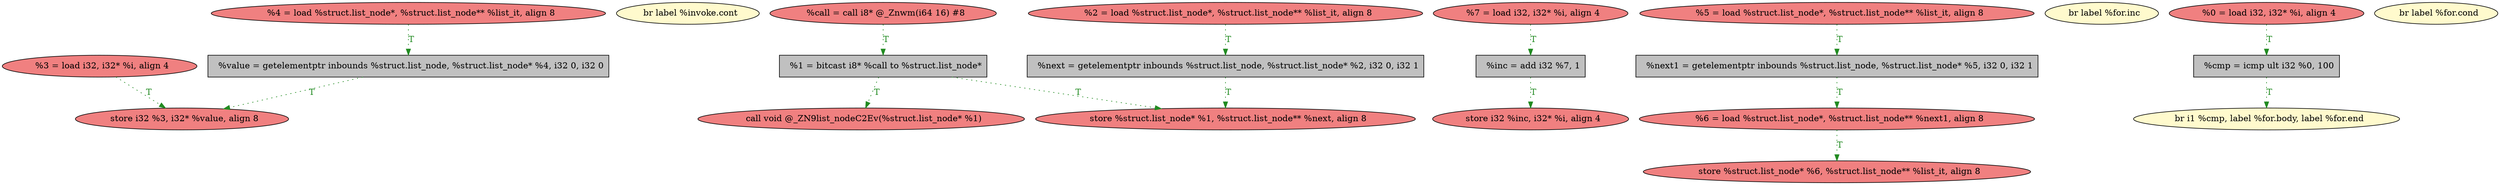 
digraph G {


node1107 [fillcolor=lightcoral,label="  store i32 %3, i32* %value, align 8",shape=ellipse,style=filled ]
node1106 [fillcolor=lemonchiffon,label="  br label %invoke.cont",shape=ellipse,style=filled ]
node1104 [fillcolor=lightcoral,label="  %3 = load i32, i32* %i, align 4",shape=ellipse,style=filled ]
node1102 [fillcolor=lightcoral,label="  store %struct.list_node* %1, %struct.list_node** %next, align 8",shape=ellipse,style=filled ]
node1103 [fillcolor=lightcoral,label="  %7 = load i32, i32* %i, align 4",shape=ellipse,style=filled ]
node1101 [fillcolor=grey,label="  %1 = bitcast i8* %call to %struct.list_node*",shape=rectangle,style=filled ]
node1090 [fillcolor=lightcoral,label="  %4 = load %struct.list_node*, %struct.list_node** %list_it, align 8",shape=ellipse,style=filled ]
node1087 [fillcolor=lightcoral,label="  store %struct.list_node* %6, %struct.list_node** %list_it, align 8",shape=ellipse,style=filled ]
node1089 [fillcolor=lemonchiffon,label="  br label %for.inc",shape=ellipse,style=filled ]
node1095 [fillcolor=lightcoral,label="  store i32 %inc, i32* %i, align 4",shape=ellipse,style=filled ]
node1097 [fillcolor=lemonchiffon,label="  br i1 %cmp, label %for.body, label %for.end",shape=ellipse,style=filled ]
node1098 [fillcolor=lightcoral,label="  %0 = load i32, i32* %i, align 4",shape=ellipse,style=filled ]
node1085 [fillcolor=lemonchiffon,label="  br label %for.cond",shape=ellipse,style=filled ]
node1105 [fillcolor=grey,label="  %value = getelementptr inbounds %struct.list_node, %struct.list_node* %4, i32 0, i32 0",shape=rectangle,style=filled ]
node1088 [fillcolor=lightcoral,label="  %6 = load %struct.list_node*, %struct.list_node** %next1, align 8",shape=ellipse,style=filled ]
node1091 [fillcolor=lightcoral,label="  call void @_ZN9list_nodeC2Ev(%struct.list_node* %1)",shape=ellipse,style=filled ]
node1092 [fillcolor=grey,label="  %next1 = getelementptr inbounds %struct.list_node, %struct.list_node* %5, i32 0, i32 1",shape=rectangle,style=filled ]
node1093 [fillcolor=lightcoral,label="  %call = call i8* @_Znwm(i64 16) #8",shape=ellipse,style=filled ]
node1094 [fillcolor=lightcoral,label="  %5 = load %struct.list_node*, %struct.list_node** %list_it, align 8",shape=ellipse,style=filled ]
node1086 [fillcolor=grey,label="  %inc = add i32 %7, 1",shape=rectangle,style=filled ]
node1099 [fillcolor=grey,label="  %cmp = icmp ult i32 %0, 100",shape=rectangle,style=filled ]
node1096 [fillcolor=lightcoral,label="  %2 = load %struct.list_node*, %struct.list_node** %list_it, align 8",shape=ellipse,style=filled ]
node1100 [fillcolor=grey,label="  %next = getelementptr inbounds %struct.list_node, %struct.list_node* %2, i32 0, i32 1",shape=rectangle,style=filled ]

node1093->node1101 [style=dotted,color=forestgreen,label="T",fontcolor=forestgreen ]
node1086->node1095 [style=dotted,color=forestgreen,label="T",fontcolor=forestgreen ]
node1099->node1097 [style=dotted,color=forestgreen,label="T",fontcolor=forestgreen ]
node1090->node1105 [style=dotted,color=forestgreen,label="T",fontcolor=forestgreen ]
node1088->node1087 [style=dotted,color=forestgreen,label="T",fontcolor=forestgreen ]
node1096->node1100 [style=dotted,color=forestgreen,label="T",fontcolor=forestgreen ]
node1104->node1107 [style=dotted,color=forestgreen,label="T",fontcolor=forestgreen ]
node1105->node1107 [style=dotted,color=forestgreen,label="T",fontcolor=forestgreen ]
node1100->node1102 [style=dotted,color=forestgreen,label="T",fontcolor=forestgreen ]
node1094->node1092 [style=dotted,color=forestgreen,label="T",fontcolor=forestgreen ]
node1101->node1091 [style=dotted,color=forestgreen,label="T",fontcolor=forestgreen ]
node1103->node1086 [style=dotted,color=forestgreen,label="T",fontcolor=forestgreen ]
node1101->node1102 [style=dotted,color=forestgreen,label="T",fontcolor=forestgreen ]
node1092->node1088 [style=dotted,color=forestgreen,label="T",fontcolor=forestgreen ]
node1098->node1099 [style=dotted,color=forestgreen,label="T",fontcolor=forestgreen ]


}
